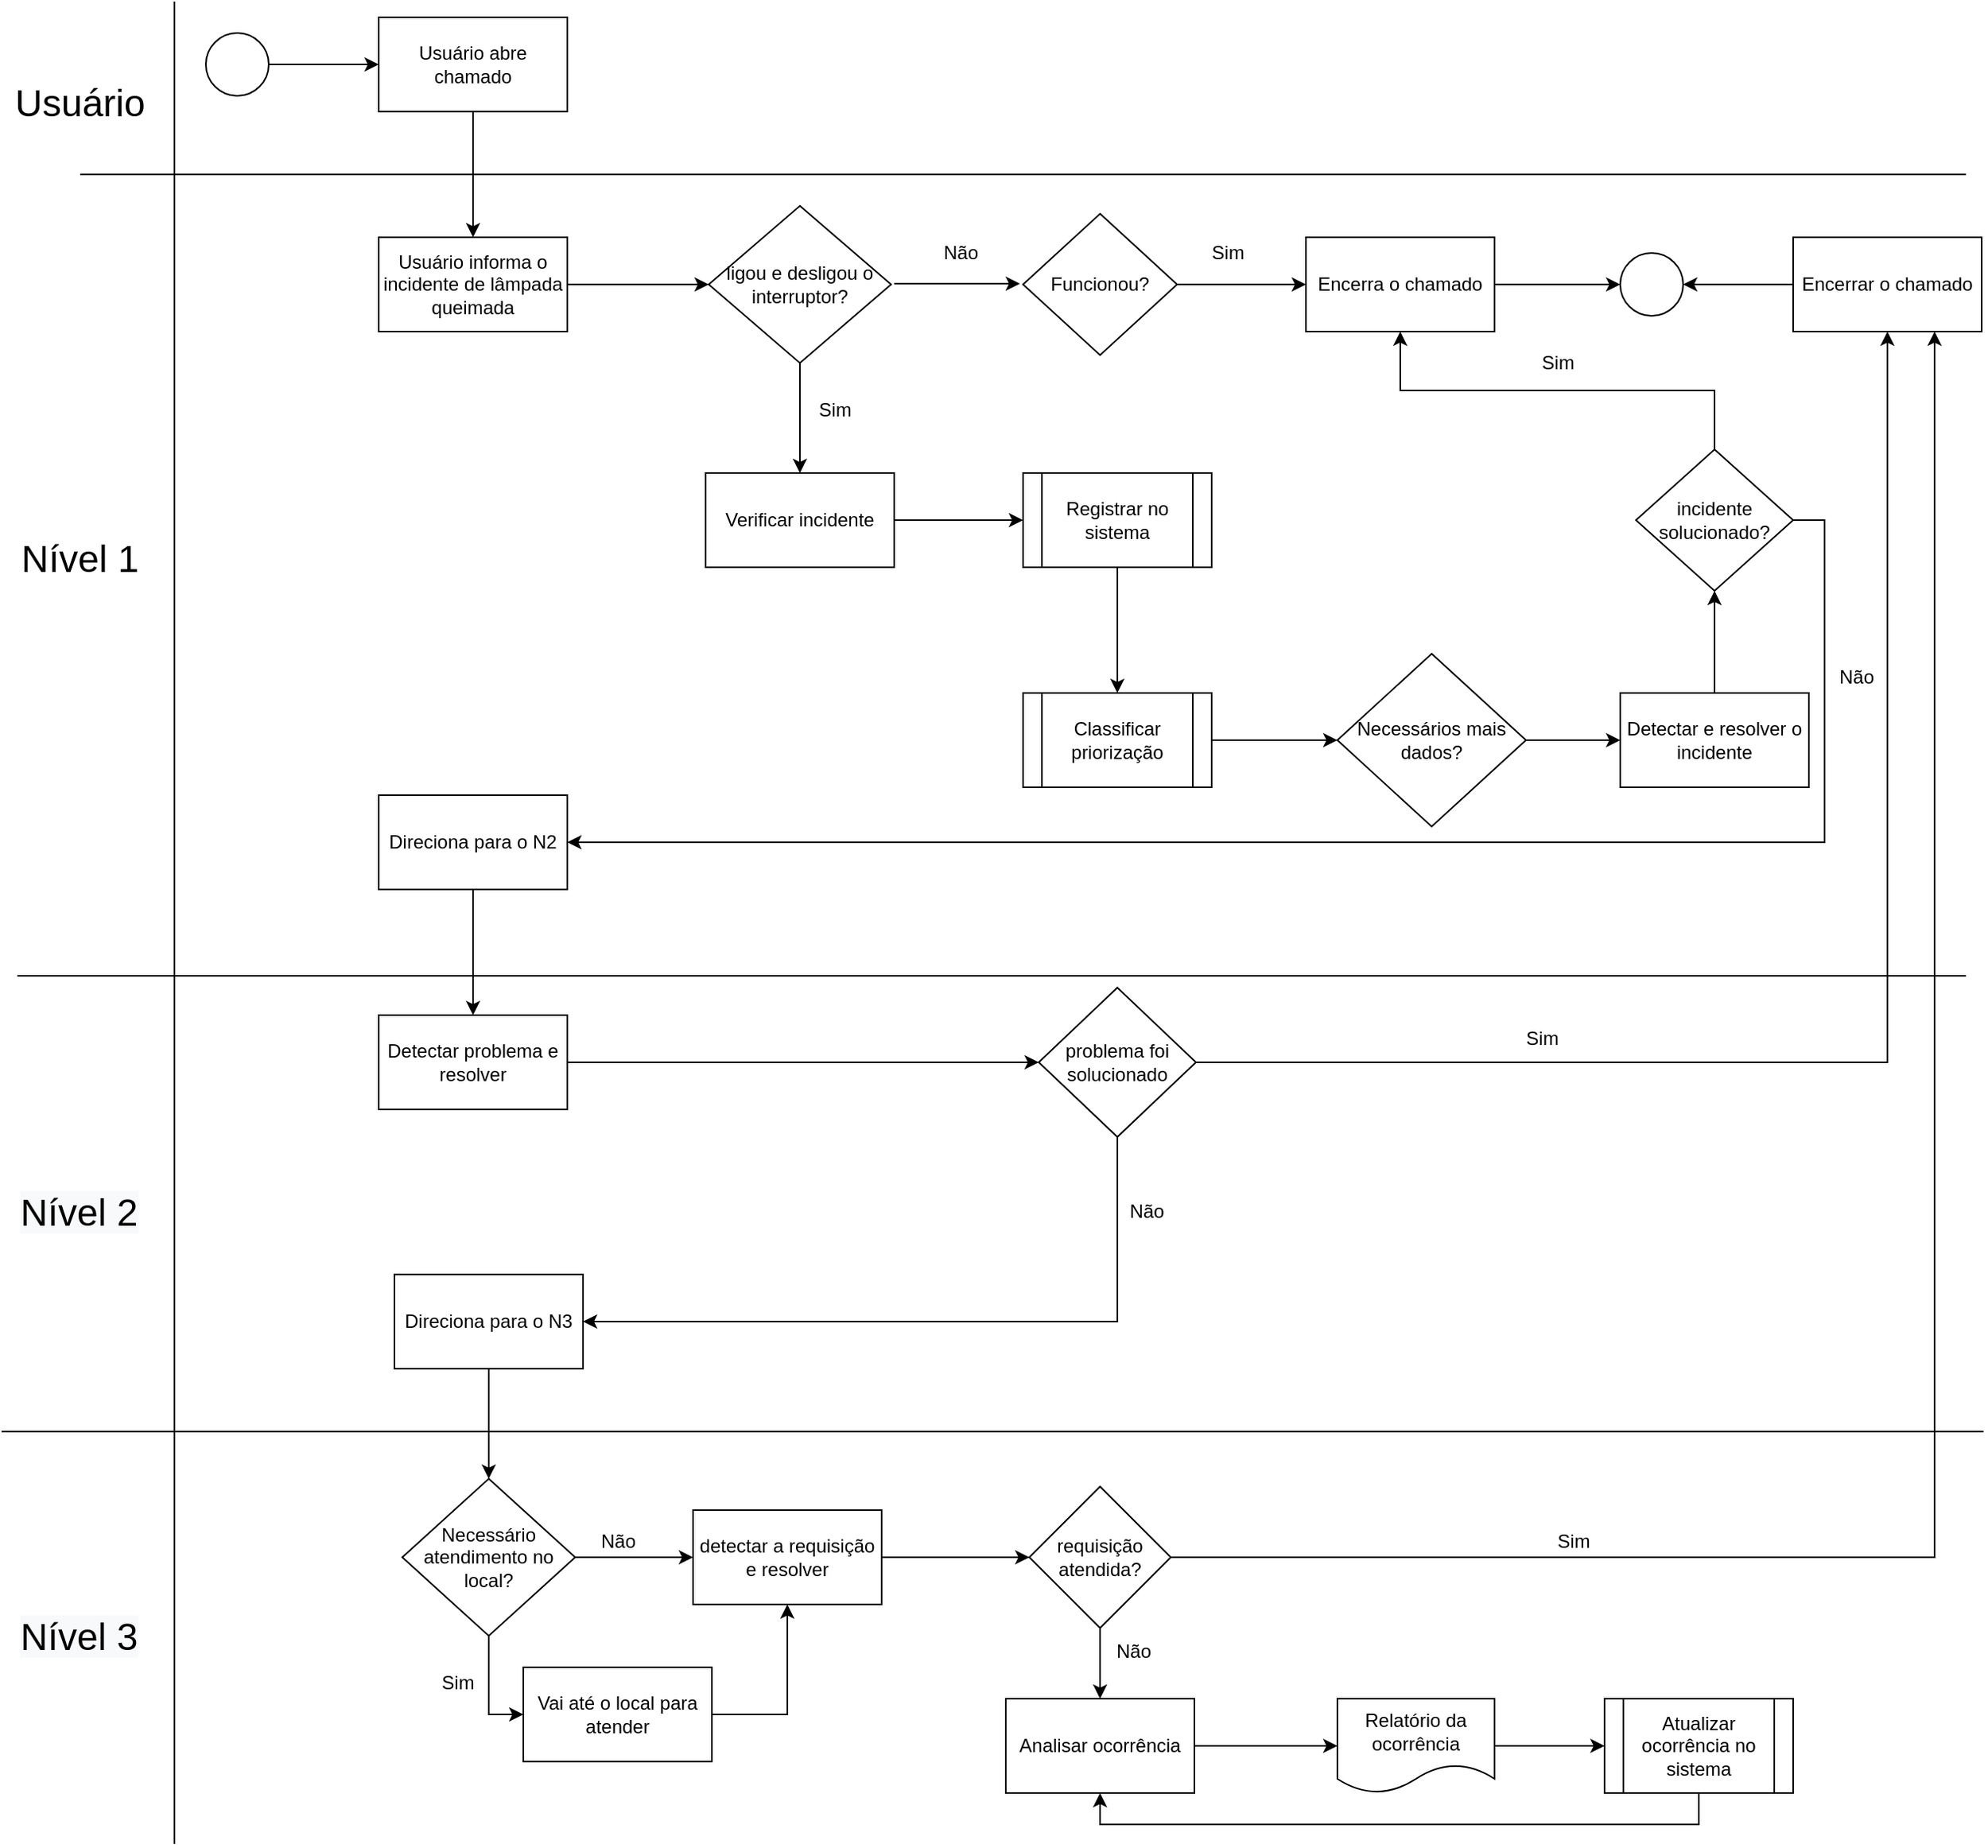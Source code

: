 <mxfile version="13.9.9" type="device"><diagram id="yXBhidsjnP09uvPK_945" name="Page-1"><mxGraphModel dx="3301" dy="1138" grid="1" gridSize="10" guides="1" tooltips="1" connect="1" arrows="1" fold="1" page="1" pageScale="1" pageWidth="827" pageHeight="1169" math="0" shadow="0"><root><mxCell id="0"/><mxCell id="1" parent="0"/><mxCell id="q8pdLqksqTtQZerphupm-3" value="" style="edgeStyle=orthogonalEdgeStyle;rounded=0;orthogonalLoop=1;jettySize=auto;html=1;" parent="1" source="q8pdLqksqTtQZerphupm-1" target="q8pdLqksqTtQZerphupm-2" edge="1"><mxGeometry relative="1" as="geometry"/></mxCell><mxCell id="q8pdLqksqTtQZerphupm-1" value="" style="ellipse;whiteSpace=wrap;html=1;aspect=fixed;" parent="1" vertex="1"><mxGeometry x="40" y="40" width="40" height="40" as="geometry"/></mxCell><mxCell id="q8pdLqksqTtQZerphupm-5" value="" style="edgeStyle=orthogonalEdgeStyle;rounded=0;orthogonalLoop=1;jettySize=auto;html=1;" parent="1" source="q8pdLqksqTtQZerphupm-2" target="q8pdLqksqTtQZerphupm-4" edge="1"><mxGeometry relative="1" as="geometry"/></mxCell><mxCell id="q8pdLqksqTtQZerphupm-2" value="Usuário abre chamado" style="whiteSpace=wrap;html=1;" parent="1" vertex="1"><mxGeometry x="150" y="30" width="120" height="60" as="geometry"/></mxCell><mxCell id="q8pdLqksqTtQZerphupm-7" value="" style="edgeStyle=orthogonalEdgeStyle;rounded=0;orthogonalLoop=1;jettySize=auto;html=1;" parent="1" source="q8pdLqksqTtQZerphupm-4" target="q8pdLqksqTtQZerphupm-6" edge="1"><mxGeometry relative="1" as="geometry"/></mxCell><mxCell id="q8pdLqksqTtQZerphupm-4" value="Usuário informa o incidente de lâmpada queimada" style="whiteSpace=wrap;html=1;" parent="1" vertex="1"><mxGeometry x="150" y="170" width="120" height="60" as="geometry"/></mxCell><mxCell id="q8pdLqksqTtQZerphupm-26" style="edgeStyle=orthogonalEdgeStyle;rounded=0;orthogonalLoop=1;jettySize=auto;html=1;exitX=0.5;exitY=1;exitDx=0;exitDy=0;entryX=0.5;entryY=0;entryDx=0;entryDy=0;" parent="1" source="q8pdLqksqTtQZerphupm-6" target="q8pdLqksqTtQZerphupm-18" edge="1"><mxGeometry relative="1" as="geometry"/></mxCell><mxCell id="q8pdLqksqTtQZerphupm-6" value="ligou e desligou o interruptor?" style="rhombus;whiteSpace=wrap;html=1;" parent="1" vertex="1"><mxGeometry x="360" y="150" width="116" height="100" as="geometry"/></mxCell><mxCell id="q8pdLqksqTtQZerphupm-12" value="Sim" style="text;html=1;align=center;verticalAlign=middle;resizable=0;points=[];autosize=1;" parent="1" vertex="1"><mxGeometry x="670" y="170" width="40" height="20" as="geometry"/></mxCell><mxCell id="q8pdLqksqTtQZerphupm-13" value="Não" style="text;html=1;align=center;verticalAlign=middle;resizable=0;points=[];autosize=1;" parent="1" vertex="1"><mxGeometry x="500" y="170" width="40" height="20" as="geometry"/></mxCell><mxCell id="q8pdLqksqTtQZerphupm-16" value="" style="ellipse;whiteSpace=wrap;html=1;aspect=fixed;" parent="1" vertex="1"><mxGeometry x="940" y="180" width="40" height="40" as="geometry"/></mxCell><mxCell id="q8pdLqksqTtQZerphupm-29" value="" style="edgeStyle=orthogonalEdgeStyle;rounded=0;orthogonalLoop=1;jettySize=auto;html=1;" parent="1" source="q8pdLqksqTtQZerphupm-18" target="q8pdLqksqTtQZerphupm-28" edge="1"><mxGeometry relative="1" as="geometry"/></mxCell><mxCell id="q8pdLqksqTtQZerphupm-18" value="Verificar incidente" style="rounded=0;whiteSpace=wrap;html=1;" parent="1" vertex="1"><mxGeometry x="358" y="320" width="120" height="60" as="geometry"/></mxCell><mxCell id="q8pdLqksqTtQZerphupm-25" style="edgeStyle=orthogonalEdgeStyle;rounded=0;orthogonalLoop=1;jettySize=auto;html=1;exitX=1;exitY=0.5;exitDx=0;exitDy=0;entryX=0;entryY=0.5;entryDx=0;entryDy=0;" parent="1" source="q8pdLqksqTtQZerphupm-19" target="q8pdLqksqTtQZerphupm-22" edge="1"><mxGeometry relative="1" as="geometry"/></mxCell><mxCell id="q8pdLqksqTtQZerphupm-19" value="Funcionou?" style="rhombus;whiteSpace=wrap;html=1;" parent="1" vertex="1"><mxGeometry x="560" y="155" width="98" height="90" as="geometry"/></mxCell><mxCell id="q8pdLqksqTtQZerphupm-20" value="" style="endArrow=classic;html=1;" parent="1" edge="1"><mxGeometry width="50" height="50" relative="1" as="geometry"><mxPoint x="478" y="199.5" as="sourcePoint"/><mxPoint x="558" y="199.5" as="targetPoint"/></mxGeometry></mxCell><mxCell id="q8pdLqksqTtQZerphupm-21" value="Sim" style="text;html=1;align=center;verticalAlign=middle;resizable=0;points=[];autosize=1;" parent="1" vertex="1"><mxGeometry x="420" y="270" width="40" height="20" as="geometry"/></mxCell><mxCell id="q8pdLqksqTtQZerphupm-23" value="" style="endArrow=classic;html=1;entryX=0;entryY=0.5;entryDx=0;entryDy=0;" parent="1" source="q8pdLqksqTtQZerphupm-22" target="q8pdLqksqTtQZerphupm-16" edge="1"><mxGeometry width="50" height="50" relative="1" as="geometry"><mxPoint x="707" y="199.5" as="sourcePoint"/><mxPoint x="787" y="199.5" as="targetPoint"/><Array as="points"><mxPoint x="757" y="200"/></Array></mxGeometry></mxCell><mxCell id="q8pdLqksqTtQZerphupm-22" value="Encerra o chamado" style="rounded=0;whiteSpace=wrap;html=1;" parent="1" vertex="1"><mxGeometry x="740" y="170" width="120" height="60" as="geometry"/></mxCell><mxCell id="q8pdLqksqTtQZerphupm-33" value="" style="edgeStyle=orthogonalEdgeStyle;rounded=0;orthogonalLoop=1;jettySize=auto;html=1;" parent="1" source="q8pdLqksqTtQZerphupm-28" target="q8pdLqksqTtQZerphupm-32" edge="1"><mxGeometry relative="1" as="geometry"/></mxCell><mxCell id="q8pdLqksqTtQZerphupm-28" value="Registrar no sistema" style="shape=process;whiteSpace=wrap;html=1;backgroundOutline=1;rounded=0;" parent="1" vertex="1"><mxGeometry x="560" y="320" width="120" height="60" as="geometry"/></mxCell><mxCell id="q8pdLqksqTtQZerphupm-35" value="" style="edgeStyle=orthogonalEdgeStyle;rounded=0;orthogonalLoop=1;jettySize=auto;html=1;" parent="1" source="q8pdLqksqTtQZerphupm-32" target="q8pdLqksqTtQZerphupm-34" edge="1"><mxGeometry relative="1" as="geometry"/></mxCell><mxCell id="q8pdLqksqTtQZerphupm-32" value="Classificar priorização" style="shape=process;whiteSpace=wrap;html=1;backgroundOutline=1;rounded=0;" parent="1" vertex="1"><mxGeometry x="560" y="460" width="120" height="60" as="geometry"/></mxCell><mxCell id="q8pdLqksqTtQZerphupm-37" value="" style="edgeStyle=orthogonalEdgeStyle;rounded=0;orthogonalLoop=1;jettySize=auto;html=1;" parent="1" source="q8pdLqksqTtQZerphupm-34" target="q8pdLqksqTtQZerphupm-36" edge="1"><mxGeometry relative="1" as="geometry"/></mxCell><mxCell id="q8pdLqksqTtQZerphupm-34" value="Necessários mais dados?" style="rhombus;whiteSpace=wrap;html=1;rounded=0;" parent="1" vertex="1"><mxGeometry x="760" y="435" width="120" height="110" as="geometry"/></mxCell><mxCell id="q8pdLqksqTtQZerphupm-39" value="" style="edgeStyle=orthogonalEdgeStyle;rounded=0;orthogonalLoop=1;jettySize=auto;html=1;" parent="1" source="q8pdLqksqTtQZerphupm-36" target="q8pdLqksqTtQZerphupm-38" edge="1"><mxGeometry relative="1" as="geometry"/></mxCell><mxCell id="q8pdLqksqTtQZerphupm-36" value="Detectar e resolver o incidente" style="whiteSpace=wrap;html=1;rounded=0;" parent="1" vertex="1"><mxGeometry x="940" y="460" width="120" height="60" as="geometry"/></mxCell><mxCell id="q8pdLqksqTtQZerphupm-43" style="edgeStyle=orthogonalEdgeStyle;rounded=0;orthogonalLoop=1;jettySize=auto;html=1;exitX=0.5;exitY=0;exitDx=0;exitDy=0;entryX=0.5;entryY=1;entryDx=0;entryDy=0;" parent="1" source="q8pdLqksqTtQZerphupm-38" target="q8pdLqksqTtQZerphupm-22" edge="1"><mxGeometry relative="1" as="geometry"/></mxCell><mxCell id="q8pdLqksqTtQZerphupm-45" style="edgeStyle=orthogonalEdgeStyle;rounded=0;orthogonalLoop=1;jettySize=auto;html=1;exitX=1;exitY=0.5;exitDx=0;exitDy=0;entryX=1;entryY=0.5;entryDx=0;entryDy=0;" parent="1" source="q8pdLqksqTtQZerphupm-38" target="q8pdLqksqTtQZerphupm-44" edge="1"><mxGeometry relative="1" as="geometry"/></mxCell><mxCell id="q8pdLqksqTtQZerphupm-38" value="incidente solucionado?" style="rhombus;whiteSpace=wrap;html=1;rounded=0;" parent="1" vertex="1"><mxGeometry x="950" y="305" width="100" height="90" as="geometry"/></mxCell><mxCell id="q8pdLqksqTtQZerphupm-42" value="Não" style="text;html=1;align=center;verticalAlign=middle;resizable=0;points=[];autosize=1;" parent="1" vertex="1"><mxGeometry x="1070" y="440" width="40" height="20" as="geometry"/></mxCell><mxCell id="q8pdLqksqTtQZerphupm-48" value="" style="edgeStyle=orthogonalEdgeStyle;rounded=0;orthogonalLoop=1;jettySize=auto;html=1;" parent="1" source="q8pdLqksqTtQZerphupm-44" target="q8pdLqksqTtQZerphupm-47" edge="1"><mxGeometry relative="1" as="geometry"/></mxCell><mxCell id="q8pdLqksqTtQZerphupm-44" value="Direciona para o N2" style="whiteSpace=wrap;html=1;" parent="1" vertex="1"><mxGeometry x="150" y="525" width="120" height="60" as="geometry"/></mxCell><mxCell id="q8pdLqksqTtQZerphupm-46" value="Sim" style="text;html=1;align=center;verticalAlign=middle;resizable=0;points=[];autosize=1;" parent="1" vertex="1"><mxGeometry x="880" y="240" width="40" height="20" as="geometry"/></mxCell><mxCell id="q8pdLqksqTtQZerphupm-50" value="" style="edgeStyle=orthogonalEdgeStyle;rounded=0;orthogonalLoop=1;jettySize=auto;html=1;" parent="1" source="q8pdLqksqTtQZerphupm-47" target="q8pdLqksqTtQZerphupm-49" edge="1"><mxGeometry relative="1" as="geometry"/></mxCell><mxCell id="q8pdLqksqTtQZerphupm-47" value="Detectar problema e resolver" style="whiteSpace=wrap;html=1;" parent="1" vertex="1"><mxGeometry x="150" y="665" width="120" height="60" as="geometry"/></mxCell><mxCell id="q8pdLqksqTtQZerphupm-51" style="edgeStyle=orthogonalEdgeStyle;rounded=0;orthogonalLoop=1;jettySize=auto;html=1;exitX=1;exitY=0.5;exitDx=0;exitDy=0;entryX=0.5;entryY=1;entryDx=0;entryDy=0;" parent="1" source="q8pdLqksqTtQZerphupm-49" target="q8pdLqksqTtQZerphupm-52" edge="1"><mxGeometry relative="1" as="geometry"><mxPoint x="1140" y="210" as="targetPoint"/></mxGeometry></mxCell><mxCell id="q8pdLqksqTtQZerphupm-56" value="" style="edgeStyle=orthogonalEdgeStyle;rounded=0;orthogonalLoop=1;jettySize=auto;html=1;" parent="1" source="q8pdLqksqTtQZerphupm-49" target="q8pdLqksqTtQZerphupm-55" edge="1"><mxGeometry relative="1" as="geometry"><Array as="points"><mxPoint x="620" y="860"/></Array></mxGeometry></mxCell><mxCell id="q8pdLqksqTtQZerphupm-49" value="problema foi solucionado" style="rhombus;whiteSpace=wrap;html=1;" parent="1" vertex="1"><mxGeometry x="570" y="647.5" width="100" height="95" as="geometry"/></mxCell><mxCell id="q8pdLqksqTtQZerphupm-53" style="edgeStyle=orthogonalEdgeStyle;rounded=0;orthogonalLoop=1;jettySize=auto;html=1;exitX=0;exitY=0.5;exitDx=0;exitDy=0;entryX=1;entryY=0.5;entryDx=0;entryDy=0;" parent="1" source="q8pdLqksqTtQZerphupm-52" target="q8pdLqksqTtQZerphupm-16" edge="1"><mxGeometry relative="1" as="geometry"/></mxCell><mxCell id="q8pdLqksqTtQZerphupm-52" value="Encerrar o chamado" style="rounded=0;whiteSpace=wrap;html=1;" parent="1" vertex="1"><mxGeometry x="1050" y="170" width="120" height="60" as="geometry"/></mxCell><mxCell id="q8pdLqksqTtQZerphupm-54" value="Sim" style="text;html=1;align=center;verticalAlign=middle;resizable=0;points=[];autosize=1;" parent="1" vertex="1"><mxGeometry x="870" y="670" width="40" height="20" as="geometry"/></mxCell><mxCell id="q8pdLqksqTtQZerphupm-59" value="" style="edgeStyle=orthogonalEdgeStyle;rounded=0;orthogonalLoop=1;jettySize=auto;html=1;" parent="1" source="q8pdLqksqTtQZerphupm-55" target="q8pdLqksqTtQZerphupm-58" edge="1"><mxGeometry relative="1" as="geometry"/></mxCell><mxCell id="q8pdLqksqTtQZerphupm-55" value="Direciona para o N3" style="whiteSpace=wrap;html=1;" parent="1" vertex="1"><mxGeometry x="160" y="830" width="120" height="60" as="geometry"/></mxCell><mxCell id="q8pdLqksqTtQZerphupm-57" value="Não&amp;nbsp;" style="text;html=1;align=center;verticalAlign=middle;resizable=0;points=[];autosize=1;" parent="1" vertex="1"><mxGeometry x="620" y="780" width="40" height="20" as="geometry"/></mxCell><mxCell id="q8pdLqksqTtQZerphupm-61" value="" style="edgeStyle=orthogonalEdgeStyle;rounded=0;orthogonalLoop=1;jettySize=auto;html=1;" parent="1" source="q8pdLqksqTtQZerphupm-58" target="q8pdLqksqTtQZerphupm-60" edge="1"><mxGeometry relative="1" as="geometry"/></mxCell><mxCell id="q8pdLqksqTtQZerphupm-64" style="edgeStyle=orthogonalEdgeStyle;rounded=0;orthogonalLoop=1;jettySize=auto;html=1;exitX=0.5;exitY=1;exitDx=0;exitDy=0;entryX=0;entryY=0.5;entryDx=0;entryDy=0;" parent="1" source="q8pdLqksqTtQZerphupm-58" target="q8pdLqksqTtQZerphupm-62" edge="1"><mxGeometry relative="1" as="geometry"/></mxCell><mxCell id="q8pdLqksqTtQZerphupm-58" value="Necessário atendimento no local?" style="rhombus;whiteSpace=wrap;html=1;" parent="1" vertex="1"><mxGeometry x="165" y="960" width="110" height="100" as="geometry"/></mxCell><mxCell id="q8pdLqksqTtQZerphupm-69" value="" style="edgeStyle=orthogonalEdgeStyle;rounded=0;orthogonalLoop=1;jettySize=auto;html=1;" parent="1" source="q8pdLqksqTtQZerphupm-60" target="q8pdLqksqTtQZerphupm-68" edge="1"><mxGeometry relative="1" as="geometry"/></mxCell><mxCell id="q8pdLqksqTtQZerphupm-60" value="detectar a requisição e resolver" style="whiteSpace=wrap;html=1;" parent="1" vertex="1"><mxGeometry x="350" y="980" width="120" height="60" as="geometry"/></mxCell><mxCell id="q8pdLqksqTtQZerphupm-65" style="edgeStyle=orthogonalEdgeStyle;rounded=0;orthogonalLoop=1;jettySize=auto;html=1;exitX=1;exitY=0.5;exitDx=0;exitDy=0;entryX=0.5;entryY=1;entryDx=0;entryDy=0;" parent="1" source="q8pdLqksqTtQZerphupm-62" target="q8pdLqksqTtQZerphupm-60" edge="1"><mxGeometry relative="1" as="geometry"/></mxCell><mxCell id="q8pdLqksqTtQZerphupm-62" value="Vai até o local para atender" style="whiteSpace=wrap;html=1;" parent="1" vertex="1"><mxGeometry x="242" y="1080" width="120" height="60" as="geometry"/></mxCell><mxCell id="q8pdLqksqTtQZerphupm-66" value="Não" style="text;html=1;align=center;verticalAlign=middle;resizable=0;points=[];autosize=1;" parent="1" vertex="1"><mxGeometry x="282" y="990" width="40" height="20" as="geometry"/></mxCell><mxCell id="q8pdLqksqTtQZerphupm-67" value="Sim" style="text;html=1;align=center;verticalAlign=middle;resizable=0;points=[];autosize=1;" parent="1" vertex="1"><mxGeometry x="180" y="1080" width="40" height="20" as="geometry"/></mxCell><mxCell id="q8pdLqksqTtQZerphupm-70" style="edgeStyle=orthogonalEdgeStyle;rounded=0;orthogonalLoop=1;jettySize=auto;html=1;exitX=1;exitY=0.5;exitDx=0;exitDy=0;entryX=0.75;entryY=1;entryDx=0;entryDy=0;" parent="1" source="q8pdLqksqTtQZerphupm-68" target="q8pdLqksqTtQZerphupm-52" edge="1"><mxGeometry relative="1" as="geometry"/></mxCell><mxCell id="q8pdLqksqTtQZerphupm-73" value="" style="edgeStyle=orthogonalEdgeStyle;rounded=0;orthogonalLoop=1;jettySize=auto;html=1;" parent="1" source="q8pdLqksqTtQZerphupm-68" target="q8pdLqksqTtQZerphupm-72" edge="1"><mxGeometry relative="1" as="geometry"/></mxCell><mxCell id="q8pdLqksqTtQZerphupm-68" value="requisição atendida?" style="rhombus;whiteSpace=wrap;html=1;" parent="1" vertex="1"><mxGeometry x="564" y="965" width="90" height="90" as="geometry"/></mxCell><mxCell id="q8pdLqksqTtQZerphupm-71" value="Sim" style="text;html=1;align=center;verticalAlign=middle;resizable=0;points=[];autosize=1;" parent="1" vertex="1"><mxGeometry x="890" y="990" width="40" height="20" as="geometry"/></mxCell><mxCell id="q8pdLqksqTtQZerphupm-76" style="edgeStyle=orthogonalEdgeStyle;rounded=0;orthogonalLoop=1;jettySize=auto;html=1;exitX=1;exitY=0.5;exitDx=0;exitDy=0;entryX=0;entryY=0.5;entryDx=0;entryDy=0;" parent="1" source="q8pdLqksqTtQZerphupm-72" target="q8pdLqksqTtQZerphupm-75" edge="1"><mxGeometry relative="1" as="geometry"/></mxCell><mxCell id="q8pdLqksqTtQZerphupm-72" value="Analisar ocorrência" style="whiteSpace=wrap;html=1;" parent="1" vertex="1"><mxGeometry x="549" y="1100" width="120" height="60" as="geometry"/></mxCell><mxCell id="q8pdLqksqTtQZerphupm-74" value="Não" style="text;html=1;align=center;verticalAlign=middle;resizable=0;points=[];autosize=1;" parent="1" vertex="1"><mxGeometry x="610" y="1060" width="40" height="20" as="geometry"/></mxCell><mxCell id="q8pdLqksqTtQZerphupm-78" value="" style="edgeStyle=orthogonalEdgeStyle;rounded=0;orthogonalLoop=1;jettySize=auto;html=1;" parent="1" source="q8pdLqksqTtQZerphupm-75" target="q8pdLqksqTtQZerphupm-77" edge="1"><mxGeometry relative="1" as="geometry"/></mxCell><mxCell id="q8pdLqksqTtQZerphupm-75" value="Relatório da ocorrência" style="shape=document;whiteSpace=wrap;html=1;boundedLbl=1;" parent="1" vertex="1"><mxGeometry x="760" y="1100" width="100" height="60" as="geometry"/></mxCell><mxCell id="q8pdLqksqTtQZerphupm-79" style="edgeStyle=orthogonalEdgeStyle;rounded=0;orthogonalLoop=1;jettySize=auto;html=1;exitX=0.5;exitY=1;exitDx=0;exitDy=0;entryX=0.5;entryY=1;entryDx=0;entryDy=0;" parent="1" source="q8pdLqksqTtQZerphupm-77" target="q8pdLqksqTtQZerphupm-72" edge="1"><mxGeometry relative="1" as="geometry"/></mxCell><mxCell id="q8pdLqksqTtQZerphupm-77" value="Atualizar ocorrência no sistema" style="shape=process;whiteSpace=wrap;html=1;backgroundOutline=1;" parent="1" vertex="1"><mxGeometry x="930" y="1100" width="120" height="60" as="geometry"/></mxCell><mxCell id="q8pdLqksqTtQZerphupm-80" value="" style="endArrow=none;html=1;" parent="1" edge="1"><mxGeometry width="50" height="50" relative="1" as="geometry"><mxPoint x="-40" y="130" as="sourcePoint"/><mxPoint x="1160" y="130.0" as="targetPoint"/></mxGeometry></mxCell><mxCell id="q8pdLqksqTtQZerphupm-81" value="" style="endArrow=none;html=1;" parent="1" edge="1"><mxGeometry width="50" height="50" relative="1" as="geometry"><mxPoint x="20" y="1192.353" as="sourcePoint"/><mxPoint x="20" y="20" as="targetPoint"/></mxGeometry></mxCell><mxCell id="q8pdLqksqTtQZerphupm-85" value="&lt;font style=&quot;font-size: 24px&quot;&gt;Usuário&lt;/font&gt;" style="text;html=1;strokeColor=none;fillColor=none;align=center;verticalAlign=middle;whiteSpace=wrap;rounded=0;" parent="1" vertex="1"><mxGeometry x="-75" y="70" width="70" height="30" as="geometry"/></mxCell><mxCell id="q8pdLqksqTtQZerphupm-87" value="&lt;font style=&quot;font-size: 24px&quot;&gt;Nível 1&lt;/font&gt;" style="text;html=1;strokeColor=none;fillColor=none;align=center;verticalAlign=middle;whiteSpace=wrap;rounded=0;" parent="1" vertex="1"><mxGeometry x="-80" y="355" width="80" height="40" as="geometry"/></mxCell><mxCell id="q8pdLqksqTtQZerphupm-88" value="" style="endArrow=none;html=1;" parent="1" edge="1"><mxGeometry width="50" height="50" relative="1" as="geometry"><mxPoint x="-80" y="640" as="sourcePoint"/><mxPoint x="1160" y="640" as="targetPoint"/></mxGeometry></mxCell><mxCell id="q8pdLqksqTtQZerphupm-89" value="" style="endArrow=none;html=1;" parent="1" edge="1"><mxGeometry width="50" height="50" relative="1" as="geometry"><mxPoint x="-90" y="930" as="sourcePoint"/><mxPoint x="1171.176" y="930" as="targetPoint"/></mxGeometry></mxCell><mxCell id="q8pdLqksqTtQZerphupm-91" value="&lt;span style=&quot;color: rgb(0 , 0 , 0) ; font-family: &amp;#34;helvetica&amp;#34; ; font-size: 24px ; font-style: normal ; font-weight: 400 ; letter-spacing: normal ; text-align: center ; text-indent: 0px ; text-transform: none ; word-spacing: 0px ; background-color: rgb(248 , 249 , 250) ; display: inline ; float: none&quot;&gt;Nível 2&lt;/span&gt;" style="text;whiteSpace=wrap;html=1;" parent="1" vertex="1"><mxGeometry x="-80" y="770" width="100" height="30" as="geometry"/></mxCell><mxCell id="q8pdLqksqTtQZerphupm-92" value="&lt;span style=&quot;color: rgb(0 , 0 , 0) ; font-family: &amp;#34;helvetica&amp;#34; ; font-size: 24px ; font-style: normal ; font-weight: 400 ; letter-spacing: normal ; text-align: center ; text-indent: 0px ; text-transform: none ; word-spacing: 0px ; background-color: rgb(248 , 249 , 250) ; display: inline ; float: none&quot;&gt;Nível 3&lt;/span&gt;" style="text;whiteSpace=wrap;html=1;" parent="1" vertex="1"><mxGeometry x="-80" y="1040" width="100" height="30" as="geometry"/></mxCell></root></mxGraphModel></diagram></mxfile>